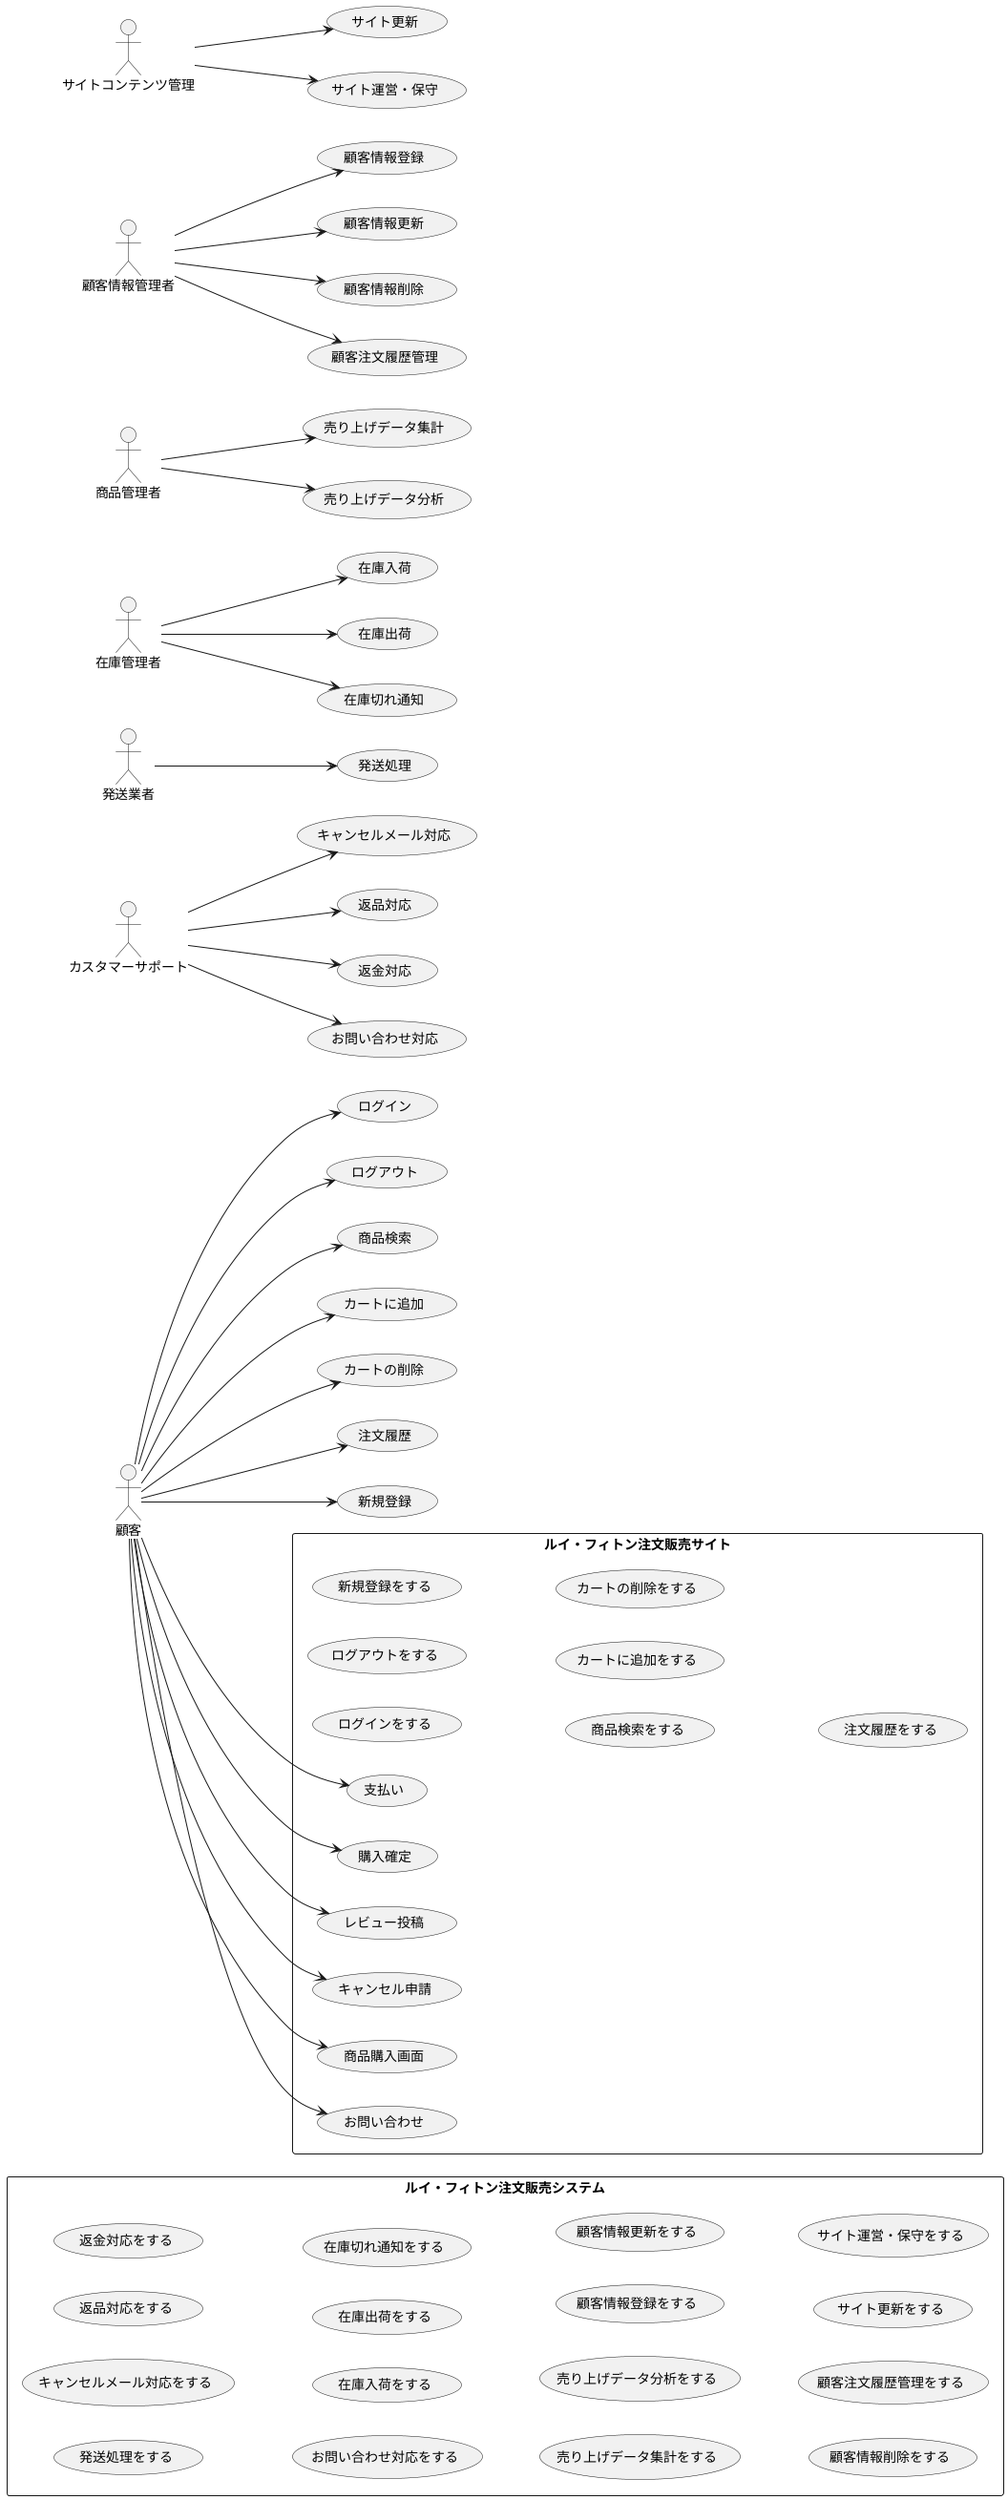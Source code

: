 @startuml
left to right direction

actor 顧客
actor カスタマーサポート
actor 発送業者
actor 在庫管理者
actor 商品管理者
actor 顧客情報管理者
actor サイトコンテンツ管理

rectangle "ルイ・フィトン注文販売システム" {

  ' --- 管理者 ---
  (発送処理をする)

  (キャンセルメール対応をする)
  (返品対応をする)
  (返金対応をする)
  (お問い合わせ対応をする)

  (在庫入荷をする)
  (在庫出荷をする)
  (在庫切れ通知をする)

  (売り上げデータ集計をする)
  (売り上げデータ分析をする)

  '--- 顧客情報管理者 ---
  (顧客情報登録をする)
  (顧客情報更新をする)
  (顧客情報削除をする)
  (顧客注文履歴管理をする)

  (サイト更新をする)
  (サイト運営・保守をする)

}


rectangle "ルイ・フィトン注文販売サイト" {
    ' --- 顧客 ---
  (ログインをする)
  (ログアウトをする)
  (新規登録をする)
  (商品検索をする)
  (カートに追加をする)
  (カートの削除をする)
  (注文履歴をする)
  (支払い)
  (購入確定)
  (レビュー投稿)
  (キャンセル申請)
  (商品購入画面)
  (お問い合わせ)
}


' 顧客の動き
顧客 --> (ログイン)
顧客 --> (ログアウト)
顧客 --> (商品検索)
顧客 --> (カートに追加)
顧客 --> (カートの削除)
顧客 --> (注文履歴)
顧客 --> (新規登録)
顧客 --> (支払い)
顧客 --> (購入確定)
顧客 --> (レビュー投稿)
顧客 --> (キャンセル申請)
顧客 --> (商品購入画面)
顧客 --> (お問い合わせ)

' 管理者などの動き
在庫管理者 --> (在庫入荷)
在庫管理者 --> (在庫出荷)
在庫管理者 --> (在庫切れ通知)

商品管理者 --> (売り上げデータ集計)
商品管理者 --> (売り上げデータ分析)

'発送業者とカスタマーサポートの追加
発送業者 --> (発送処理)

カスタマーサポート --> (キャンセルメール対応)
カスタマーサポート --> (返品対応)
カスタマーサポート --> (返金対応)
カスタマーサポート --> (お問い合わせ対応)

顧客情報管理者 --> (顧客情報登録)
顧客情報管理者 --> (顧客情報更新)
顧客情報管理者 --> (顧客情報削除)
顧客情報管理者 --> (顧客注文履歴管理)

サイトコンテンツ管理 --> (サイト更新)
サイトコンテンツ管理 --> (サイト運営・保守)

@enduml
